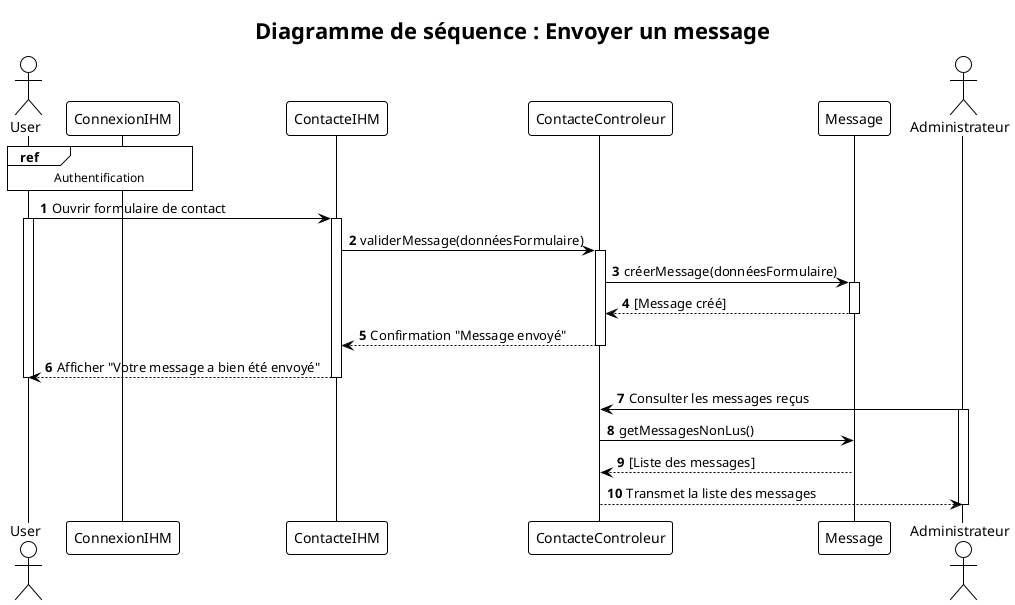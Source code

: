 @startuml
!theme plain
autonumber

actor "User" as U
participant "ConnexionIHM" as ConnIHM
participant "ContacteIHM" as CIHM
participant "ContacteControleur" as CCTRL
participant "Message" as M
actor "Administrateur" as A

title Diagramme de séquence : Envoyer un message

ref over U, ConnIHM : Authentification

U -> CIHM : Ouvrir formulaire de contact
activate U
activate CIHM

CIHM -> CCTRL : validerMessage(donnéesFormulaire)
activate CCTRL

CCTRL -> M : créerMessage(donnéesFormulaire)
activate M
M --> CCTRL : [Message créé]
deactivate M

CCTRL --> CIHM : Confirmation "Message envoyé"
deactivate CCTRL

CIHM --> U : Afficher "Votre message a bien été envoyé"
deactivate CIHM
deactivate U

A -> CCTRL : Consulter les messages reçus
activate A
CCTRL -> M : getMessagesNonLus()
M --> CCTRL : [Liste des messages]
CCTRL --> A : Transmet la liste des messages
deactivate CCTRL
deactivate A
@enduml
